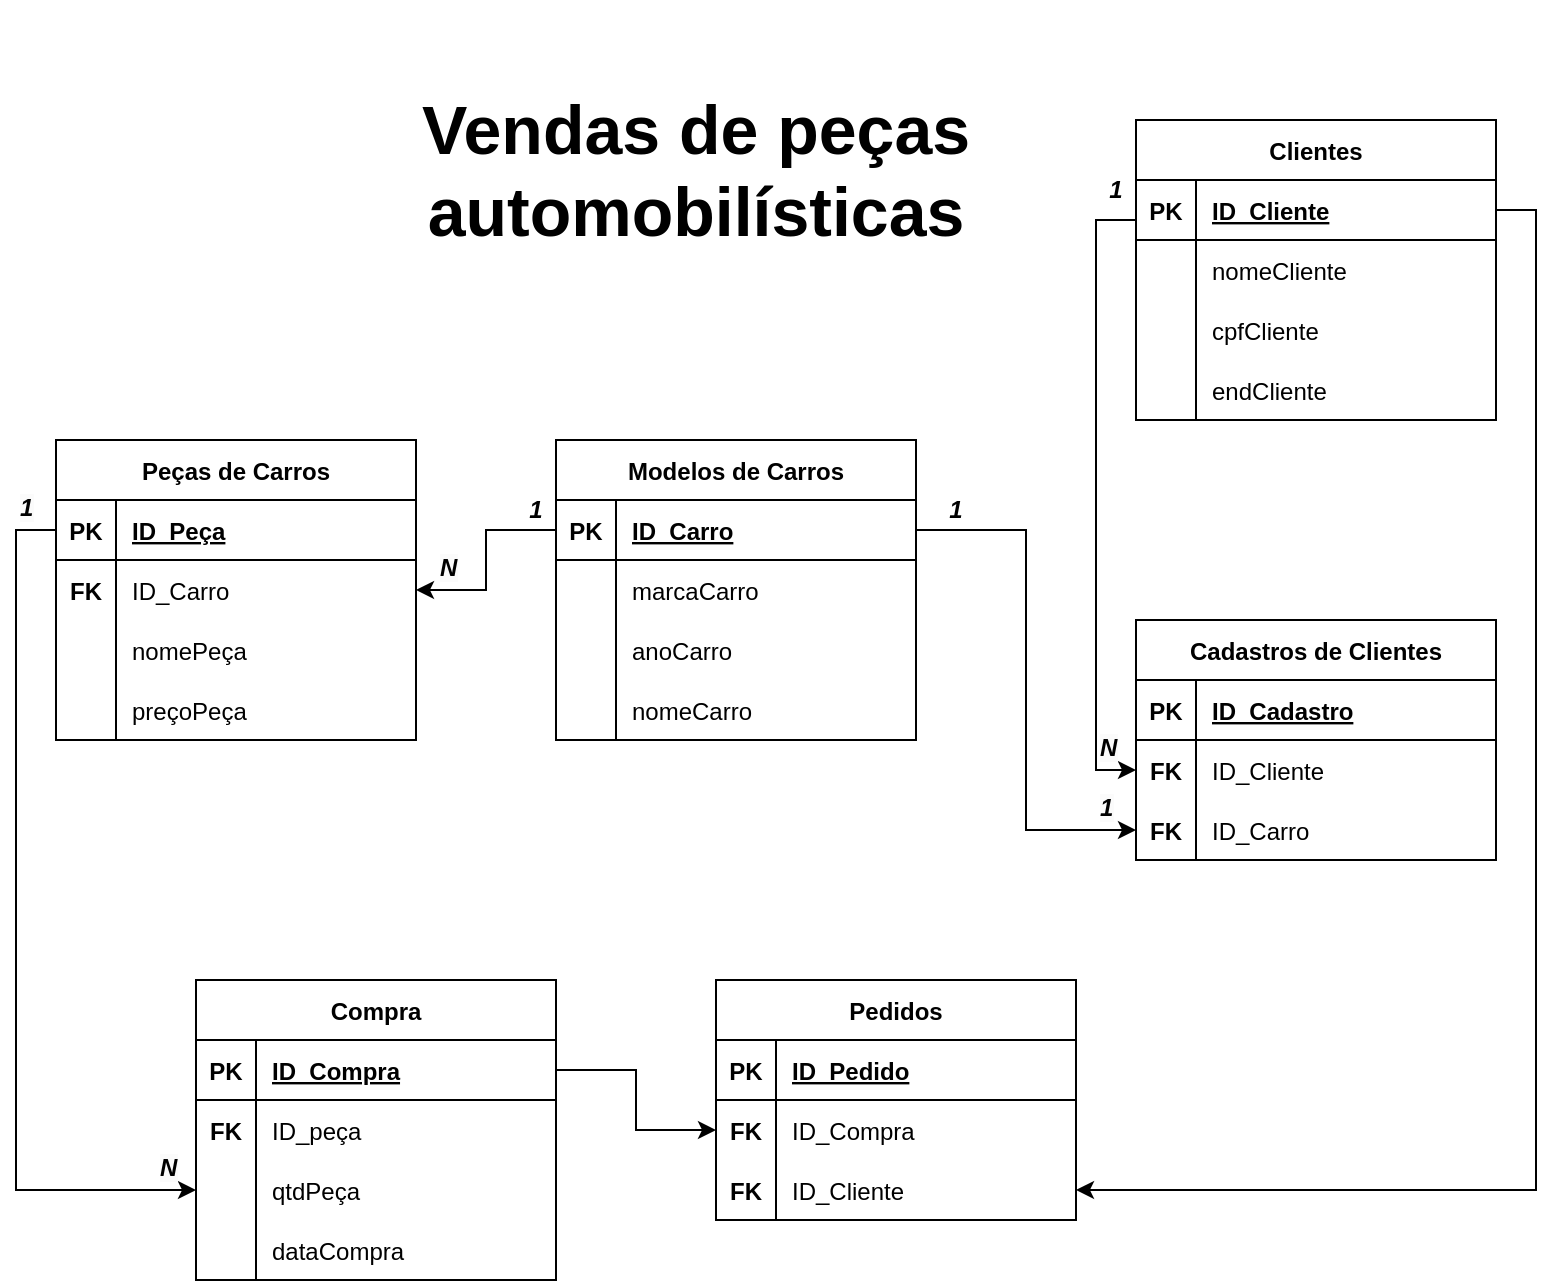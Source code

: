 <mxfile version="20.8.5" type="github">
  <diagram id="V9fvwFVIQ8P4nxJ1tewL" name="Página-1">
    <mxGraphModel dx="954" dy="616" grid="1" gridSize="10" guides="1" tooltips="1" connect="1" arrows="1" fold="1" page="1" pageScale="1" pageWidth="827" pageHeight="1169" math="0" shadow="0">
      <root>
        <mxCell id="0" />
        <mxCell id="1" parent="0" />
        <mxCell id="b441x27z_3YcfkTV9H2a-5" value="Modelos de Carros" style="shape=table;startSize=30;container=1;collapsible=1;childLayout=tableLayout;fixedRows=1;rowLines=0;fontStyle=1;align=center;resizeLast=1;" parent="1" vertex="1">
          <mxGeometry x="310" y="220" width="180" height="150" as="geometry" />
        </mxCell>
        <mxCell id="b441x27z_3YcfkTV9H2a-6" value="" style="shape=tableRow;horizontal=0;startSize=0;swimlaneHead=0;swimlaneBody=0;fillColor=none;collapsible=0;dropTarget=0;points=[[0,0.5],[1,0.5]];portConstraint=eastwest;top=0;left=0;right=0;bottom=1;" parent="b441x27z_3YcfkTV9H2a-5" vertex="1">
          <mxGeometry y="30" width="180" height="30" as="geometry" />
        </mxCell>
        <mxCell id="b441x27z_3YcfkTV9H2a-7" value="PK" style="shape=partialRectangle;connectable=0;fillColor=none;top=0;left=0;bottom=0;right=0;fontStyle=1;overflow=hidden;" parent="b441x27z_3YcfkTV9H2a-6" vertex="1">
          <mxGeometry width="30" height="30" as="geometry">
            <mxRectangle width="30" height="30" as="alternateBounds" />
          </mxGeometry>
        </mxCell>
        <mxCell id="b441x27z_3YcfkTV9H2a-8" value="ID_Carro" style="shape=partialRectangle;connectable=0;fillColor=none;top=0;left=0;bottom=0;right=0;align=left;spacingLeft=6;fontStyle=5;overflow=hidden;" parent="b441x27z_3YcfkTV9H2a-6" vertex="1">
          <mxGeometry x="30" width="150" height="30" as="geometry">
            <mxRectangle width="150" height="30" as="alternateBounds" />
          </mxGeometry>
        </mxCell>
        <mxCell id="b441x27z_3YcfkTV9H2a-9" value="" style="shape=tableRow;horizontal=0;startSize=0;swimlaneHead=0;swimlaneBody=0;fillColor=none;collapsible=0;dropTarget=0;points=[[0,0.5],[1,0.5]];portConstraint=eastwest;top=0;left=0;right=0;bottom=0;" parent="b441x27z_3YcfkTV9H2a-5" vertex="1">
          <mxGeometry y="60" width="180" height="30" as="geometry" />
        </mxCell>
        <mxCell id="b441x27z_3YcfkTV9H2a-10" value="" style="shape=partialRectangle;connectable=0;fillColor=none;top=0;left=0;bottom=0;right=0;editable=1;overflow=hidden;" parent="b441x27z_3YcfkTV9H2a-9" vertex="1">
          <mxGeometry width="30" height="30" as="geometry">
            <mxRectangle width="30" height="30" as="alternateBounds" />
          </mxGeometry>
        </mxCell>
        <mxCell id="b441x27z_3YcfkTV9H2a-11" value="marcaCarro" style="shape=partialRectangle;connectable=0;fillColor=none;top=0;left=0;bottom=0;right=0;align=left;spacingLeft=6;overflow=hidden;" parent="b441x27z_3YcfkTV9H2a-9" vertex="1">
          <mxGeometry x="30" width="150" height="30" as="geometry">
            <mxRectangle width="150" height="30" as="alternateBounds" />
          </mxGeometry>
        </mxCell>
        <mxCell id="b441x27z_3YcfkTV9H2a-12" value="" style="shape=tableRow;horizontal=0;startSize=0;swimlaneHead=0;swimlaneBody=0;fillColor=none;collapsible=0;dropTarget=0;points=[[0,0.5],[1,0.5]];portConstraint=eastwest;top=0;left=0;right=0;bottom=0;" parent="b441x27z_3YcfkTV9H2a-5" vertex="1">
          <mxGeometry y="90" width="180" height="30" as="geometry" />
        </mxCell>
        <mxCell id="b441x27z_3YcfkTV9H2a-13" value="" style="shape=partialRectangle;connectable=0;fillColor=none;top=0;left=0;bottom=0;right=0;editable=1;overflow=hidden;" parent="b441x27z_3YcfkTV9H2a-12" vertex="1">
          <mxGeometry width="30" height="30" as="geometry">
            <mxRectangle width="30" height="30" as="alternateBounds" />
          </mxGeometry>
        </mxCell>
        <mxCell id="b441x27z_3YcfkTV9H2a-14" value="anoCarro" style="shape=partialRectangle;connectable=0;fillColor=none;top=0;left=0;bottom=0;right=0;align=left;spacingLeft=6;overflow=hidden;" parent="b441x27z_3YcfkTV9H2a-12" vertex="1">
          <mxGeometry x="30" width="150" height="30" as="geometry">
            <mxRectangle width="150" height="30" as="alternateBounds" />
          </mxGeometry>
        </mxCell>
        <mxCell id="b441x27z_3YcfkTV9H2a-15" value="" style="shape=tableRow;horizontal=0;startSize=0;swimlaneHead=0;swimlaneBody=0;fillColor=none;collapsible=0;dropTarget=0;points=[[0,0.5],[1,0.5]];portConstraint=eastwest;top=0;left=0;right=0;bottom=0;" parent="b441x27z_3YcfkTV9H2a-5" vertex="1">
          <mxGeometry y="120" width="180" height="30" as="geometry" />
        </mxCell>
        <mxCell id="b441x27z_3YcfkTV9H2a-16" value="" style="shape=partialRectangle;connectable=0;fillColor=none;top=0;left=0;bottom=0;right=0;editable=1;overflow=hidden;" parent="b441x27z_3YcfkTV9H2a-15" vertex="1">
          <mxGeometry width="30" height="30" as="geometry">
            <mxRectangle width="30" height="30" as="alternateBounds" />
          </mxGeometry>
        </mxCell>
        <mxCell id="b441x27z_3YcfkTV9H2a-17" value="nomeCarro" style="shape=partialRectangle;connectable=0;fillColor=none;top=0;left=0;bottom=0;right=0;align=left;spacingLeft=6;overflow=hidden;" parent="b441x27z_3YcfkTV9H2a-15" vertex="1">
          <mxGeometry x="30" width="150" height="30" as="geometry">
            <mxRectangle width="150" height="30" as="alternateBounds" />
          </mxGeometry>
        </mxCell>
        <mxCell id="b441x27z_3YcfkTV9H2a-18" value="Peças de Carros" style="shape=table;startSize=30;container=1;collapsible=1;childLayout=tableLayout;fixedRows=1;rowLines=0;fontStyle=1;align=center;resizeLast=1;" parent="1" vertex="1">
          <mxGeometry x="60" y="220" width="180" height="150" as="geometry" />
        </mxCell>
        <mxCell id="b441x27z_3YcfkTV9H2a-19" value="" style="shape=tableRow;horizontal=0;startSize=0;swimlaneHead=0;swimlaneBody=0;fillColor=none;collapsible=0;dropTarget=0;points=[[0,0.5],[1,0.5]];portConstraint=eastwest;top=0;left=0;right=0;bottom=1;" parent="b441x27z_3YcfkTV9H2a-18" vertex="1">
          <mxGeometry y="30" width="180" height="30" as="geometry" />
        </mxCell>
        <mxCell id="b441x27z_3YcfkTV9H2a-20" value="PK" style="shape=partialRectangle;connectable=0;fillColor=none;top=0;left=0;bottom=0;right=0;fontStyle=1;overflow=hidden;" parent="b441x27z_3YcfkTV9H2a-19" vertex="1">
          <mxGeometry width="30" height="30" as="geometry">
            <mxRectangle width="30" height="30" as="alternateBounds" />
          </mxGeometry>
        </mxCell>
        <mxCell id="b441x27z_3YcfkTV9H2a-21" value="ID_Peça" style="shape=partialRectangle;connectable=0;fillColor=none;top=0;left=0;bottom=0;right=0;align=left;spacingLeft=6;fontStyle=5;overflow=hidden;" parent="b441x27z_3YcfkTV9H2a-19" vertex="1">
          <mxGeometry x="30" width="150" height="30" as="geometry">
            <mxRectangle width="150" height="30" as="alternateBounds" />
          </mxGeometry>
        </mxCell>
        <mxCell id="b441x27z_3YcfkTV9H2a-22" value="" style="shape=tableRow;horizontal=0;startSize=0;swimlaneHead=0;swimlaneBody=0;fillColor=none;collapsible=0;dropTarget=0;points=[[0,0.5],[1,0.5]];portConstraint=eastwest;top=0;left=0;right=0;bottom=0;" parent="b441x27z_3YcfkTV9H2a-18" vertex="1">
          <mxGeometry y="60" width="180" height="30" as="geometry" />
        </mxCell>
        <mxCell id="b441x27z_3YcfkTV9H2a-23" value="FK" style="shape=partialRectangle;connectable=0;fillColor=none;top=0;left=0;bottom=0;right=0;editable=1;overflow=hidden;fontStyle=1" parent="b441x27z_3YcfkTV9H2a-22" vertex="1">
          <mxGeometry width="30" height="30" as="geometry">
            <mxRectangle width="30" height="30" as="alternateBounds" />
          </mxGeometry>
        </mxCell>
        <mxCell id="b441x27z_3YcfkTV9H2a-24" value="ID_Carro" style="shape=partialRectangle;connectable=0;fillColor=none;top=0;left=0;bottom=0;right=0;align=left;spacingLeft=6;overflow=hidden;" parent="b441x27z_3YcfkTV9H2a-22" vertex="1">
          <mxGeometry x="30" width="150" height="30" as="geometry">
            <mxRectangle width="150" height="30" as="alternateBounds" />
          </mxGeometry>
        </mxCell>
        <mxCell id="b441x27z_3YcfkTV9H2a-25" value="" style="shape=tableRow;horizontal=0;startSize=0;swimlaneHead=0;swimlaneBody=0;fillColor=none;collapsible=0;dropTarget=0;points=[[0,0.5],[1,0.5]];portConstraint=eastwest;top=0;left=0;right=0;bottom=0;" parent="b441x27z_3YcfkTV9H2a-18" vertex="1">
          <mxGeometry y="90" width="180" height="30" as="geometry" />
        </mxCell>
        <mxCell id="b441x27z_3YcfkTV9H2a-26" value="" style="shape=partialRectangle;connectable=0;fillColor=none;top=0;left=0;bottom=0;right=0;editable=1;overflow=hidden;" parent="b441x27z_3YcfkTV9H2a-25" vertex="1">
          <mxGeometry width="30" height="30" as="geometry">
            <mxRectangle width="30" height="30" as="alternateBounds" />
          </mxGeometry>
        </mxCell>
        <mxCell id="b441x27z_3YcfkTV9H2a-27" value="nomePeça" style="shape=partialRectangle;connectable=0;fillColor=none;top=0;left=0;bottom=0;right=0;align=left;spacingLeft=6;overflow=hidden;" parent="b441x27z_3YcfkTV9H2a-25" vertex="1">
          <mxGeometry x="30" width="150" height="30" as="geometry">
            <mxRectangle width="150" height="30" as="alternateBounds" />
          </mxGeometry>
        </mxCell>
        <mxCell id="b441x27z_3YcfkTV9H2a-28" value="" style="shape=tableRow;horizontal=0;startSize=0;swimlaneHead=0;swimlaneBody=0;fillColor=none;collapsible=0;dropTarget=0;points=[[0,0.5],[1,0.5]];portConstraint=eastwest;top=0;left=0;right=0;bottom=0;" parent="b441x27z_3YcfkTV9H2a-18" vertex="1">
          <mxGeometry y="120" width="180" height="30" as="geometry" />
        </mxCell>
        <mxCell id="b441x27z_3YcfkTV9H2a-29" value="" style="shape=partialRectangle;connectable=0;fillColor=none;top=0;left=0;bottom=0;right=0;editable=1;overflow=hidden;" parent="b441x27z_3YcfkTV9H2a-28" vertex="1">
          <mxGeometry width="30" height="30" as="geometry">
            <mxRectangle width="30" height="30" as="alternateBounds" />
          </mxGeometry>
        </mxCell>
        <mxCell id="b441x27z_3YcfkTV9H2a-30" value="preçoPeça" style="shape=partialRectangle;connectable=0;fillColor=none;top=0;left=0;bottom=0;right=0;align=left;spacingLeft=6;overflow=hidden;" parent="b441x27z_3YcfkTV9H2a-28" vertex="1">
          <mxGeometry x="30" width="150" height="30" as="geometry">
            <mxRectangle width="150" height="30" as="alternateBounds" />
          </mxGeometry>
        </mxCell>
        <mxCell id="b441x27z_3YcfkTV9H2a-31" value="Clientes" style="shape=table;startSize=30;container=1;collapsible=1;childLayout=tableLayout;fixedRows=1;rowLines=0;fontStyle=1;align=center;resizeLast=1;" parent="1" vertex="1">
          <mxGeometry x="600" y="60" width="180" height="150" as="geometry" />
        </mxCell>
        <mxCell id="b441x27z_3YcfkTV9H2a-32" value="" style="shape=tableRow;horizontal=0;startSize=0;swimlaneHead=0;swimlaneBody=0;fillColor=none;collapsible=0;dropTarget=0;points=[[0,0.5],[1,0.5]];portConstraint=eastwest;top=0;left=0;right=0;bottom=1;" parent="b441x27z_3YcfkTV9H2a-31" vertex="1">
          <mxGeometry y="30" width="180" height="30" as="geometry" />
        </mxCell>
        <mxCell id="b441x27z_3YcfkTV9H2a-33" value="PK" style="shape=partialRectangle;connectable=0;fillColor=none;top=0;left=0;bottom=0;right=0;fontStyle=1;overflow=hidden;" parent="b441x27z_3YcfkTV9H2a-32" vertex="1">
          <mxGeometry width="30" height="30" as="geometry">
            <mxRectangle width="30" height="30" as="alternateBounds" />
          </mxGeometry>
        </mxCell>
        <mxCell id="b441x27z_3YcfkTV9H2a-34" value="ID_Cliente" style="shape=partialRectangle;connectable=0;fillColor=none;top=0;left=0;bottom=0;right=0;align=left;spacingLeft=6;fontStyle=5;overflow=hidden;" parent="b441x27z_3YcfkTV9H2a-32" vertex="1">
          <mxGeometry x="30" width="150" height="30" as="geometry">
            <mxRectangle width="150" height="30" as="alternateBounds" />
          </mxGeometry>
        </mxCell>
        <mxCell id="b441x27z_3YcfkTV9H2a-35" value="" style="shape=tableRow;horizontal=0;startSize=0;swimlaneHead=0;swimlaneBody=0;fillColor=none;collapsible=0;dropTarget=0;points=[[0,0.5],[1,0.5]];portConstraint=eastwest;top=0;left=0;right=0;bottom=0;" parent="b441x27z_3YcfkTV9H2a-31" vertex="1">
          <mxGeometry y="60" width="180" height="30" as="geometry" />
        </mxCell>
        <mxCell id="b441x27z_3YcfkTV9H2a-36" value="" style="shape=partialRectangle;connectable=0;fillColor=none;top=0;left=0;bottom=0;right=0;editable=1;overflow=hidden;" parent="b441x27z_3YcfkTV9H2a-35" vertex="1">
          <mxGeometry width="30" height="30" as="geometry">
            <mxRectangle width="30" height="30" as="alternateBounds" />
          </mxGeometry>
        </mxCell>
        <mxCell id="b441x27z_3YcfkTV9H2a-37" value="nomeCliente" style="shape=partialRectangle;connectable=0;fillColor=none;top=0;left=0;bottom=0;right=0;align=left;spacingLeft=6;overflow=hidden;" parent="b441x27z_3YcfkTV9H2a-35" vertex="1">
          <mxGeometry x="30" width="150" height="30" as="geometry">
            <mxRectangle width="150" height="30" as="alternateBounds" />
          </mxGeometry>
        </mxCell>
        <mxCell id="b441x27z_3YcfkTV9H2a-38" value="" style="shape=tableRow;horizontal=0;startSize=0;swimlaneHead=0;swimlaneBody=0;fillColor=none;collapsible=0;dropTarget=0;points=[[0,0.5],[1,0.5]];portConstraint=eastwest;top=0;left=0;right=0;bottom=0;" parent="b441x27z_3YcfkTV9H2a-31" vertex="1">
          <mxGeometry y="90" width="180" height="30" as="geometry" />
        </mxCell>
        <mxCell id="b441x27z_3YcfkTV9H2a-39" value="" style="shape=partialRectangle;connectable=0;fillColor=none;top=0;left=0;bottom=0;right=0;editable=1;overflow=hidden;" parent="b441x27z_3YcfkTV9H2a-38" vertex="1">
          <mxGeometry width="30" height="30" as="geometry">
            <mxRectangle width="30" height="30" as="alternateBounds" />
          </mxGeometry>
        </mxCell>
        <mxCell id="b441x27z_3YcfkTV9H2a-40" value="cpfCliente" style="shape=partialRectangle;connectable=0;fillColor=none;top=0;left=0;bottom=0;right=0;align=left;spacingLeft=6;overflow=hidden;" parent="b441x27z_3YcfkTV9H2a-38" vertex="1">
          <mxGeometry x="30" width="150" height="30" as="geometry">
            <mxRectangle width="150" height="30" as="alternateBounds" />
          </mxGeometry>
        </mxCell>
        <mxCell id="b441x27z_3YcfkTV9H2a-41" value="" style="shape=tableRow;horizontal=0;startSize=0;swimlaneHead=0;swimlaneBody=0;fillColor=none;collapsible=0;dropTarget=0;points=[[0,0.5],[1,0.5]];portConstraint=eastwest;top=0;left=0;right=0;bottom=0;" parent="b441x27z_3YcfkTV9H2a-31" vertex="1">
          <mxGeometry y="120" width="180" height="30" as="geometry" />
        </mxCell>
        <mxCell id="b441x27z_3YcfkTV9H2a-42" value="" style="shape=partialRectangle;connectable=0;fillColor=none;top=0;left=0;bottom=0;right=0;editable=1;overflow=hidden;" parent="b441x27z_3YcfkTV9H2a-41" vertex="1">
          <mxGeometry width="30" height="30" as="geometry">
            <mxRectangle width="30" height="30" as="alternateBounds" />
          </mxGeometry>
        </mxCell>
        <mxCell id="b441x27z_3YcfkTV9H2a-43" value="endCliente" style="shape=partialRectangle;connectable=0;fillColor=none;top=0;left=0;bottom=0;right=0;align=left;spacingLeft=6;overflow=hidden;" parent="b441x27z_3YcfkTV9H2a-41" vertex="1">
          <mxGeometry x="30" width="150" height="30" as="geometry">
            <mxRectangle width="150" height="30" as="alternateBounds" />
          </mxGeometry>
        </mxCell>
        <mxCell id="b441x27z_3YcfkTV9H2a-65" value="Compra" style="shape=table;startSize=30;container=1;collapsible=1;childLayout=tableLayout;fixedRows=1;rowLines=0;fontStyle=1;align=center;resizeLast=1;" parent="1" vertex="1">
          <mxGeometry x="130" y="490" width="180" height="150" as="geometry" />
        </mxCell>
        <mxCell id="b441x27z_3YcfkTV9H2a-66" value="" style="shape=tableRow;horizontal=0;startSize=0;swimlaneHead=0;swimlaneBody=0;fillColor=none;collapsible=0;dropTarget=0;points=[[0,0.5],[1,0.5]];portConstraint=eastwest;top=0;left=0;right=0;bottom=1;" parent="b441x27z_3YcfkTV9H2a-65" vertex="1">
          <mxGeometry y="30" width="180" height="30" as="geometry" />
        </mxCell>
        <mxCell id="b441x27z_3YcfkTV9H2a-67" value="PK" style="shape=partialRectangle;connectable=0;fillColor=none;top=0;left=0;bottom=0;right=0;fontStyle=1;overflow=hidden;" parent="b441x27z_3YcfkTV9H2a-66" vertex="1">
          <mxGeometry width="30" height="30" as="geometry">
            <mxRectangle width="30" height="30" as="alternateBounds" />
          </mxGeometry>
        </mxCell>
        <mxCell id="b441x27z_3YcfkTV9H2a-68" value="ID_Compra" style="shape=partialRectangle;connectable=0;fillColor=none;top=0;left=0;bottom=0;right=0;align=left;spacingLeft=6;fontStyle=5;overflow=hidden;" parent="b441x27z_3YcfkTV9H2a-66" vertex="1">
          <mxGeometry x="30" width="150" height="30" as="geometry">
            <mxRectangle width="150" height="30" as="alternateBounds" />
          </mxGeometry>
        </mxCell>
        <mxCell id="b441x27z_3YcfkTV9H2a-69" value="" style="shape=tableRow;horizontal=0;startSize=0;swimlaneHead=0;swimlaneBody=0;fillColor=none;collapsible=0;dropTarget=0;points=[[0,0.5],[1,0.5]];portConstraint=eastwest;top=0;left=0;right=0;bottom=0;" parent="b441x27z_3YcfkTV9H2a-65" vertex="1">
          <mxGeometry y="60" width="180" height="30" as="geometry" />
        </mxCell>
        <mxCell id="b441x27z_3YcfkTV9H2a-70" value="FK" style="shape=partialRectangle;connectable=0;fillColor=none;top=0;left=0;bottom=0;right=0;editable=1;overflow=hidden;fontStyle=1" parent="b441x27z_3YcfkTV9H2a-69" vertex="1">
          <mxGeometry width="30" height="30" as="geometry">
            <mxRectangle width="30" height="30" as="alternateBounds" />
          </mxGeometry>
        </mxCell>
        <mxCell id="b441x27z_3YcfkTV9H2a-71" value="ID_peça" style="shape=partialRectangle;connectable=0;fillColor=none;top=0;left=0;bottom=0;right=0;align=left;spacingLeft=6;overflow=hidden;" parent="b441x27z_3YcfkTV9H2a-69" vertex="1">
          <mxGeometry x="30" width="150" height="30" as="geometry">
            <mxRectangle width="150" height="30" as="alternateBounds" />
          </mxGeometry>
        </mxCell>
        <mxCell id="b441x27z_3YcfkTV9H2a-72" value="" style="shape=tableRow;horizontal=0;startSize=0;swimlaneHead=0;swimlaneBody=0;fillColor=none;collapsible=0;dropTarget=0;points=[[0,0.5],[1,0.5]];portConstraint=eastwest;top=0;left=0;right=0;bottom=0;" parent="b441x27z_3YcfkTV9H2a-65" vertex="1">
          <mxGeometry y="90" width="180" height="30" as="geometry" />
        </mxCell>
        <mxCell id="b441x27z_3YcfkTV9H2a-73" value="" style="shape=partialRectangle;connectable=0;fillColor=none;top=0;left=0;bottom=0;right=0;editable=1;overflow=hidden;fontStyle=1" parent="b441x27z_3YcfkTV9H2a-72" vertex="1">
          <mxGeometry width="30" height="30" as="geometry">
            <mxRectangle width="30" height="30" as="alternateBounds" />
          </mxGeometry>
        </mxCell>
        <mxCell id="b441x27z_3YcfkTV9H2a-74" value="qtdPeça" style="shape=partialRectangle;connectable=0;fillColor=none;top=0;left=0;bottom=0;right=0;align=left;spacingLeft=6;overflow=hidden;" parent="b441x27z_3YcfkTV9H2a-72" vertex="1">
          <mxGeometry x="30" width="150" height="30" as="geometry">
            <mxRectangle width="150" height="30" as="alternateBounds" />
          </mxGeometry>
        </mxCell>
        <mxCell id="b441x27z_3YcfkTV9H2a-75" value="" style="shape=tableRow;horizontal=0;startSize=0;swimlaneHead=0;swimlaneBody=0;fillColor=none;collapsible=0;dropTarget=0;points=[[0,0.5],[1,0.5]];portConstraint=eastwest;top=0;left=0;right=0;bottom=0;" parent="b441x27z_3YcfkTV9H2a-65" vertex="1">
          <mxGeometry y="120" width="180" height="30" as="geometry" />
        </mxCell>
        <mxCell id="b441x27z_3YcfkTV9H2a-76" value="" style="shape=partialRectangle;connectable=0;fillColor=none;top=0;left=0;bottom=0;right=0;editable=1;overflow=hidden;" parent="b441x27z_3YcfkTV9H2a-75" vertex="1">
          <mxGeometry width="30" height="30" as="geometry">
            <mxRectangle width="30" height="30" as="alternateBounds" />
          </mxGeometry>
        </mxCell>
        <mxCell id="b441x27z_3YcfkTV9H2a-77" value="dataCompra" style="shape=partialRectangle;connectable=0;fillColor=none;top=0;left=0;bottom=0;right=0;align=left;spacingLeft=6;overflow=hidden;" parent="b441x27z_3YcfkTV9H2a-75" vertex="1">
          <mxGeometry x="30" width="150" height="30" as="geometry">
            <mxRectangle width="150" height="30" as="alternateBounds" />
          </mxGeometry>
        </mxCell>
        <mxCell id="b441x27z_3YcfkTV9H2a-80" style="edgeStyle=orthogonalEdgeStyle;rounded=0;orthogonalLoop=1;jettySize=auto;html=1;exitX=0;exitY=0.5;exitDx=0;exitDy=0;entryX=1;entryY=0.5;entryDx=0;entryDy=0;" parent="1" source="b441x27z_3YcfkTV9H2a-6" target="b441x27z_3YcfkTV9H2a-22" edge="1">
          <mxGeometry relative="1" as="geometry" />
        </mxCell>
        <mxCell id="b441x27z_3YcfkTV9H2a-81" style="edgeStyle=orthogonalEdgeStyle;rounded=0;orthogonalLoop=1;jettySize=auto;html=1;exitX=1;exitY=0.5;exitDx=0;exitDy=0;entryX=0;entryY=0.5;entryDx=0;entryDy=0;" parent="1" source="b441x27z_3YcfkTV9H2a-6" target="b441x27z_3YcfkTV9H2a-107" edge="1">
          <mxGeometry relative="1" as="geometry" />
        </mxCell>
        <mxCell id="b441x27z_3YcfkTV9H2a-83" style="edgeStyle=orthogonalEdgeStyle;rounded=0;orthogonalLoop=1;jettySize=auto;html=1;exitX=0;exitY=0.5;exitDx=0;exitDy=0;entryX=0;entryY=0.5;entryDx=0;entryDy=0;" parent="1" source="b441x27z_3YcfkTV9H2a-19" target="b441x27z_3YcfkTV9H2a-72" edge="1">
          <mxGeometry relative="1" as="geometry" />
        </mxCell>
        <mxCell id="b441x27z_3YcfkTV9H2a-84" value="&lt;i&gt;&lt;b&gt;1&lt;/b&gt;&lt;/i&gt;" style="text;html=1;strokeColor=none;fillColor=none;align=center;verticalAlign=middle;whiteSpace=wrap;rounded=0;" parent="1" vertex="1">
          <mxGeometry x="270" y="240" width="60" height="30" as="geometry" />
        </mxCell>
        <mxCell id="b441x27z_3YcfkTV9H2a-85" value="&lt;span style=&quot;color: rgb(0, 0, 0); font-family: Helvetica; font-size: 12px; font-variant-ligatures: normal; font-variant-caps: normal; letter-spacing: normal; orphans: 2; text-align: center; text-indent: 0px; text-transform: none; widows: 2; word-spacing: 0px; -webkit-text-stroke-width: 0px; background-color: rgb(251, 251, 251); text-decoration-thickness: initial; text-decoration-style: initial; text-decoration-color: initial; float: none; display: inline !important;&quot;&gt;&lt;i style=&quot;&quot;&gt;&lt;b&gt;1&lt;/b&gt;&lt;/i&gt;&lt;/span&gt;" style="text;whiteSpace=wrap;html=1;" parent="1" vertex="1">
          <mxGeometry x="40" y="240" width="30" height="30" as="geometry" />
        </mxCell>
        <mxCell id="b441x27z_3YcfkTV9H2a-86" value="&lt;span style=&quot;color: rgb(0, 0, 0); font-family: Helvetica; font-size: 12px; font-variant-ligatures: normal; font-variant-caps: normal; letter-spacing: normal; orphans: 2; text-align: center; text-indent: 0px; text-transform: none; widows: 2; word-spacing: 0px; -webkit-text-stroke-width: 0px; background-color: rgb(251, 251, 251); text-decoration-thickness: initial; text-decoration-style: initial; text-decoration-color: initial; float: none; display: inline !important;&quot;&gt;&lt;i style=&quot;&quot;&gt;&lt;b&gt;N&lt;/b&gt;&lt;/i&gt;&lt;/span&gt;" style="text;whiteSpace=wrap;html=1;" parent="1" vertex="1">
          <mxGeometry x="110" y="570" width="30" height="30" as="geometry" />
        </mxCell>
        <mxCell id="b441x27z_3YcfkTV9H2a-87" value="&lt;span style=&quot;color: rgb(0, 0, 0); font-family: Helvetica; font-size: 12px; font-variant-ligatures: normal; font-variant-caps: normal; letter-spacing: normal; orphans: 2; text-align: center; text-indent: 0px; text-transform: none; widows: 2; word-spacing: 0px; -webkit-text-stroke-width: 0px; background-color: rgb(251, 251, 251); text-decoration-thickness: initial; text-decoration-style: initial; text-decoration-color: initial; float: none; display: inline !important;&quot;&gt;&lt;i style=&quot;&quot;&gt;&lt;b&gt;N&lt;/b&gt;&lt;/i&gt;&lt;/span&gt;" style="text;whiteSpace=wrap;html=1;" parent="1" vertex="1">
          <mxGeometry x="250" y="270" width="30" height="30" as="geometry" />
        </mxCell>
        <mxCell id="b441x27z_3YcfkTV9H2a-88" value="&lt;i&gt;&lt;b&gt;1&lt;/b&gt;&lt;/i&gt;" style="text;html=1;strokeColor=none;fillColor=none;align=center;verticalAlign=middle;whiteSpace=wrap;rounded=0;" parent="1" vertex="1">
          <mxGeometry x="480" y="240" width="60" height="30" as="geometry" />
        </mxCell>
        <mxCell id="b441x27z_3YcfkTV9H2a-89" value="&lt;span style=&quot;color: rgb(0, 0, 0); font-family: Helvetica; font-size: 12px; font-variant-ligatures: normal; font-variant-caps: normal; letter-spacing: normal; orphans: 2; text-align: center; text-indent: 0px; text-transform: none; widows: 2; word-spacing: 0px; -webkit-text-stroke-width: 0px; background-color: rgb(251, 251, 251); text-decoration-thickness: initial; text-decoration-style: initial; text-decoration-color: initial; float: none; display: inline !important;&quot;&gt;&lt;i style=&quot;&quot;&gt;&lt;b&gt;1&lt;/b&gt;&lt;/i&gt;&lt;/span&gt;" style="text;whiteSpace=wrap;html=1;" parent="1" vertex="1">
          <mxGeometry x="580" y="390" width="30" height="30" as="geometry" />
        </mxCell>
        <mxCell id="b441x27z_3YcfkTV9H2a-91" value="&lt;i&gt;&lt;b&gt;1&lt;/b&gt;&lt;/i&gt;" style="text;html=1;strokeColor=none;fillColor=none;align=center;verticalAlign=middle;whiteSpace=wrap;rounded=0;" parent="1" vertex="1">
          <mxGeometry x="560" y="80" width="60" height="30" as="geometry" />
        </mxCell>
        <mxCell id="b441x27z_3YcfkTV9H2a-92" value="&lt;font style=&quot;font-size: 34px;&quot;&gt;&lt;b&gt;Vendas de peças automobilísticas&lt;/b&gt;&lt;/font&gt;" style="text;html=1;strokeColor=none;fillColor=none;align=center;verticalAlign=middle;whiteSpace=wrap;rounded=0;" parent="1" vertex="1">
          <mxGeometry x="220" width="320" height="170" as="geometry" />
        </mxCell>
        <mxCell id="b441x27z_3YcfkTV9H2a-100" value="Cadastros de Clientes" style="shape=table;startSize=30;container=1;collapsible=1;childLayout=tableLayout;fixedRows=1;rowLines=0;fontStyle=1;align=center;resizeLast=1;" parent="1" vertex="1">
          <mxGeometry x="600" y="310" width="180" height="120" as="geometry" />
        </mxCell>
        <mxCell id="b441x27z_3YcfkTV9H2a-101" value="" style="shape=tableRow;horizontal=0;startSize=0;swimlaneHead=0;swimlaneBody=0;fillColor=none;collapsible=0;dropTarget=0;points=[[0,0.5],[1,0.5]];portConstraint=eastwest;top=0;left=0;right=0;bottom=1;" parent="b441x27z_3YcfkTV9H2a-100" vertex="1">
          <mxGeometry y="30" width="180" height="30" as="geometry" />
        </mxCell>
        <mxCell id="b441x27z_3YcfkTV9H2a-102" value="PK" style="shape=partialRectangle;connectable=0;fillColor=none;top=0;left=0;bottom=0;right=0;fontStyle=1;overflow=hidden;" parent="b441x27z_3YcfkTV9H2a-101" vertex="1">
          <mxGeometry width="30" height="30" as="geometry">
            <mxRectangle width="30" height="30" as="alternateBounds" />
          </mxGeometry>
        </mxCell>
        <mxCell id="b441x27z_3YcfkTV9H2a-103" value="ID_Cadastro" style="shape=partialRectangle;connectable=0;fillColor=none;top=0;left=0;bottom=0;right=0;align=left;spacingLeft=6;fontStyle=5;overflow=hidden;" parent="b441x27z_3YcfkTV9H2a-101" vertex="1">
          <mxGeometry x="30" width="150" height="30" as="geometry">
            <mxRectangle width="150" height="30" as="alternateBounds" />
          </mxGeometry>
        </mxCell>
        <mxCell id="b441x27z_3YcfkTV9H2a-104" value="" style="shape=tableRow;horizontal=0;startSize=0;swimlaneHead=0;swimlaneBody=0;fillColor=none;collapsible=0;dropTarget=0;points=[[0,0.5],[1,0.5]];portConstraint=eastwest;top=0;left=0;right=0;bottom=0;" parent="b441x27z_3YcfkTV9H2a-100" vertex="1">
          <mxGeometry y="60" width="180" height="30" as="geometry" />
        </mxCell>
        <mxCell id="b441x27z_3YcfkTV9H2a-105" value="FK" style="shape=partialRectangle;connectable=0;fillColor=none;top=0;left=0;bottom=0;right=0;editable=1;overflow=hidden;fontStyle=1" parent="b441x27z_3YcfkTV9H2a-104" vertex="1">
          <mxGeometry width="30" height="30" as="geometry">
            <mxRectangle width="30" height="30" as="alternateBounds" />
          </mxGeometry>
        </mxCell>
        <mxCell id="b441x27z_3YcfkTV9H2a-106" value="ID_Cliente" style="shape=partialRectangle;connectable=0;fillColor=none;top=0;left=0;bottom=0;right=0;align=left;spacingLeft=6;overflow=hidden;" parent="b441x27z_3YcfkTV9H2a-104" vertex="1">
          <mxGeometry x="30" width="150" height="30" as="geometry">
            <mxRectangle width="150" height="30" as="alternateBounds" />
          </mxGeometry>
        </mxCell>
        <mxCell id="b441x27z_3YcfkTV9H2a-107" value="" style="shape=tableRow;horizontal=0;startSize=0;swimlaneHead=0;swimlaneBody=0;fillColor=none;collapsible=0;dropTarget=0;points=[[0,0.5],[1,0.5]];portConstraint=eastwest;top=0;left=0;right=0;bottom=0;" parent="b441x27z_3YcfkTV9H2a-100" vertex="1">
          <mxGeometry y="90" width="180" height="30" as="geometry" />
        </mxCell>
        <mxCell id="b441x27z_3YcfkTV9H2a-108" value="FK" style="shape=partialRectangle;connectable=0;fillColor=none;top=0;left=0;bottom=0;right=0;editable=1;overflow=hidden;fontStyle=1" parent="b441x27z_3YcfkTV9H2a-107" vertex="1">
          <mxGeometry width="30" height="30" as="geometry">
            <mxRectangle width="30" height="30" as="alternateBounds" />
          </mxGeometry>
        </mxCell>
        <mxCell id="b441x27z_3YcfkTV9H2a-109" value="ID_Carro" style="shape=partialRectangle;connectable=0;fillColor=none;top=0;left=0;bottom=0;right=0;align=left;spacingLeft=6;overflow=hidden;" parent="b441x27z_3YcfkTV9H2a-107" vertex="1">
          <mxGeometry x="30" width="150" height="30" as="geometry">
            <mxRectangle width="150" height="30" as="alternateBounds" />
          </mxGeometry>
        </mxCell>
        <mxCell id="b441x27z_3YcfkTV9H2a-114" style="edgeStyle=orthogonalEdgeStyle;rounded=0;orthogonalLoop=1;jettySize=auto;html=1;exitX=0;exitY=0.667;exitDx=0;exitDy=0;entryX=0;entryY=0.5;entryDx=0;entryDy=0;fontFamily=Garamond;fontSize=34;exitPerimeter=0;" parent="1" source="b441x27z_3YcfkTV9H2a-32" target="b441x27z_3YcfkTV9H2a-104" edge="1">
          <mxGeometry relative="1" as="geometry" />
        </mxCell>
        <mxCell id="b441x27z_3YcfkTV9H2a-119" value="Pedidos" style="shape=table;startSize=30;container=1;collapsible=1;childLayout=tableLayout;fixedRows=1;rowLines=0;fontStyle=1;align=center;resizeLast=1;" parent="1" vertex="1">
          <mxGeometry x="390" y="490" width="180" height="120" as="geometry" />
        </mxCell>
        <mxCell id="b441x27z_3YcfkTV9H2a-120" value="" style="shape=tableRow;horizontal=0;startSize=0;swimlaneHead=0;swimlaneBody=0;fillColor=none;collapsible=0;dropTarget=0;points=[[0,0.5],[1,0.5]];portConstraint=eastwest;top=0;left=0;right=0;bottom=1;" parent="b441x27z_3YcfkTV9H2a-119" vertex="1">
          <mxGeometry y="30" width="180" height="30" as="geometry" />
        </mxCell>
        <mxCell id="b441x27z_3YcfkTV9H2a-121" value="PK" style="shape=partialRectangle;connectable=0;fillColor=none;top=0;left=0;bottom=0;right=0;fontStyle=1;overflow=hidden;" parent="b441x27z_3YcfkTV9H2a-120" vertex="1">
          <mxGeometry width="30" height="30" as="geometry">
            <mxRectangle width="30" height="30" as="alternateBounds" />
          </mxGeometry>
        </mxCell>
        <mxCell id="b441x27z_3YcfkTV9H2a-122" value="ID_Pedido" style="shape=partialRectangle;connectable=0;fillColor=none;top=0;left=0;bottom=0;right=0;align=left;spacingLeft=6;fontStyle=5;overflow=hidden;" parent="b441x27z_3YcfkTV9H2a-120" vertex="1">
          <mxGeometry x="30" width="150" height="30" as="geometry">
            <mxRectangle width="150" height="30" as="alternateBounds" />
          </mxGeometry>
        </mxCell>
        <mxCell id="b441x27z_3YcfkTV9H2a-123" value="" style="shape=tableRow;horizontal=0;startSize=0;swimlaneHead=0;swimlaneBody=0;fillColor=none;collapsible=0;dropTarget=0;points=[[0,0.5],[1,0.5]];portConstraint=eastwest;top=0;left=0;right=0;bottom=0;" parent="b441x27z_3YcfkTV9H2a-119" vertex="1">
          <mxGeometry y="60" width="180" height="30" as="geometry" />
        </mxCell>
        <mxCell id="b441x27z_3YcfkTV9H2a-124" value="FK" style="shape=partialRectangle;connectable=0;fillColor=none;top=0;left=0;bottom=0;right=0;editable=1;overflow=hidden;fontStyle=1" parent="b441x27z_3YcfkTV9H2a-123" vertex="1">
          <mxGeometry width="30" height="30" as="geometry">
            <mxRectangle width="30" height="30" as="alternateBounds" />
          </mxGeometry>
        </mxCell>
        <mxCell id="b441x27z_3YcfkTV9H2a-125" value="ID_Compra" style="shape=partialRectangle;connectable=0;fillColor=none;top=0;left=0;bottom=0;right=0;align=left;spacingLeft=6;overflow=hidden;" parent="b441x27z_3YcfkTV9H2a-123" vertex="1">
          <mxGeometry x="30" width="150" height="30" as="geometry">
            <mxRectangle width="150" height="30" as="alternateBounds" />
          </mxGeometry>
        </mxCell>
        <mxCell id="b441x27z_3YcfkTV9H2a-126" value="" style="shape=tableRow;horizontal=0;startSize=0;swimlaneHead=0;swimlaneBody=0;fillColor=none;collapsible=0;dropTarget=0;points=[[0,0.5],[1,0.5]];portConstraint=eastwest;top=0;left=0;right=0;bottom=0;" parent="b441x27z_3YcfkTV9H2a-119" vertex="1">
          <mxGeometry y="90" width="180" height="30" as="geometry" />
        </mxCell>
        <mxCell id="b441x27z_3YcfkTV9H2a-127" value="FK" style="shape=partialRectangle;connectable=0;fillColor=none;top=0;left=0;bottom=0;right=0;editable=1;overflow=hidden;fontStyle=1" parent="b441x27z_3YcfkTV9H2a-126" vertex="1">
          <mxGeometry width="30" height="30" as="geometry">
            <mxRectangle width="30" height="30" as="alternateBounds" />
          </mxGeometry>
        </mxCell>
        <mxCell id="b441x27z_3YcfkTV9H2a-128" value="ID_Cliente" style="shape=partialRectangle;connectable=0;fillColor=none;top=0;left=0;bottom=0;right=0;align=left;spacingLeft=6;overflow=hidden;" parent="b441x27z_3YcfkTV9H2a-126" vertex="1">
          <mxGeometry x="30" width="150" height="30" as="geometry">
            <mxRectangle width="150" height="30" as="alternateBounds" />
          </mxGeometry>
        </mxCell>
        <mxCell id="b441x27z_3YcfkTV9H2a-134" style="edgeStyle=orthogonalEdgeStyle;rounded=0;orthogonalLoop=1;jettySize=auto;html=1;exitX=1;exitY=0.5;exitDx=0;exitDy=0;entryX=0;entryY=0.5;entryDx=0;entryDy=0;fontFamily=Garamond;fontSize=34;" parent="1" source="b441x27z_3YcfkTV9H2a-66" target="b441x27z_3YcfkTV9H2a-123" edge="1">
          <mxGeometry relative="1" as="geometry" />
        </mxCell>
        <mxCell id="b441x27z_3YcfkTV9H2a-135" style="edgeStyle=orthogonalEdgeStyle;rounded=0;orthogonalLoop=1;jettySize=auto;html=1;exitX=1;exitY=0.5;exitDx=0;exitDy=0;entryX=1;entryY=0.5;entryDx=0;entryDy=0;fontFamily=Garamond;fontSize=34;" parent="1" source="b441x27z_3YcfkTV9H2a-32" target="b441x27z_3YcfkTV9H2a-126" edge="1">
          <mxGeometry relative="1" as="geometry" />
        </mxCell>
        <mxCell id="b441x27z_3YcfkTV9H2a-136" value="&lt;span style=&quot;color: rgb(0, 0, 0); font-family: Helvetica; font-size: 12px; font-variant-ligatures: normal; font-variant-caps: normal; letter-spacing: normal; orphans: 2; text-align: center; text-indent: 0px; text-transform: none; widows: 2; word-spacing: 0px; -webkit-text-stroke-width: 0px; background-color: rgb(251, 251, 251); text-decoration-thickness: initial; text-decoration-style: initial; text-decoration-color: initial; float: none; display: inline !important;&quot;&gt;&lt;i style=&quot;&quot;&gt;&lt;b&gt;N&lt;/b&gt;&lt;/i&gt;&lt;/span&gt;" style="text;whiteSpace=wrap;html=1;" parent="1" vertex="1">
          <mxGeometry x="580" y="360" width="30" height="30" as="geometry" />
        </mxCell>
      </root>
    </mxGraphModel>
  </diagram>
</mxfile>
